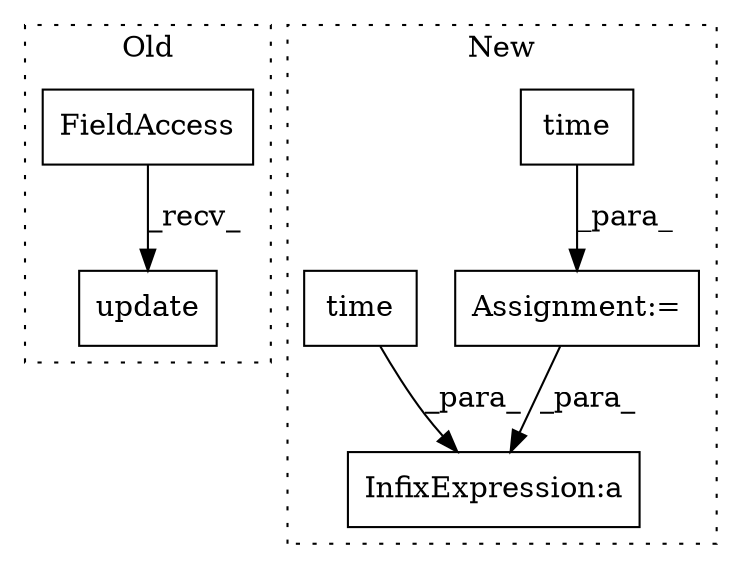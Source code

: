 digraph G {
subgraph cluster0 {
1 [label="update" a="32" s="9599,9607" l="7,1" shape="box"];
4 [label="FieldAccess" a="22" s="9581" l="17" shape="box"];
label = "Old";
style="dotted";
}
subgraph cluster1 {
2 [label="time" a="32" s="9487" l="6" shape="box"];
3 [label="Assignment:=" a="7" s="9481" l="1" shape="box"];
5 [label="InfixExpression:a" a="27" s="9895" l="3" shape="box"];
6 [label="time" a="32" s="9889" l="6" shape="box"];
label = "New";
style="dotted";
}
2 -> 3 [label="_para_"];
3 -> 5 [label="_para_"];
4 -> 1 [label="_recv_"];
6 -> 5 [label="_para_"];
}